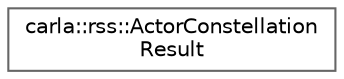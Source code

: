 digraph "类继承关系图"
{
 // INTERACTIVE_SVG=YES
 // LATEX_PDF_SIZE
  bgcolor="transparent";
  edge [fontname=Helvetica,fontsize=10,labelfontname=Helvetica,labelfontsize=10];
  node [fontname=Helvetica,fontsize=10,shape=box,height=0.2,width=0.4];
  rankdir="LR";
  Node0 [id="Node000000",label="carla::rss::ActorConstellation\lResult",height=0.2,width=0.4,color="grey40", fillcolor="white", style="filled",URL="$db/d50/structcarla_1_1rss_1_1ActorConstellationResult.html",tooltip="Struct defining the configuration for RSS processing of a given actor"];
}
